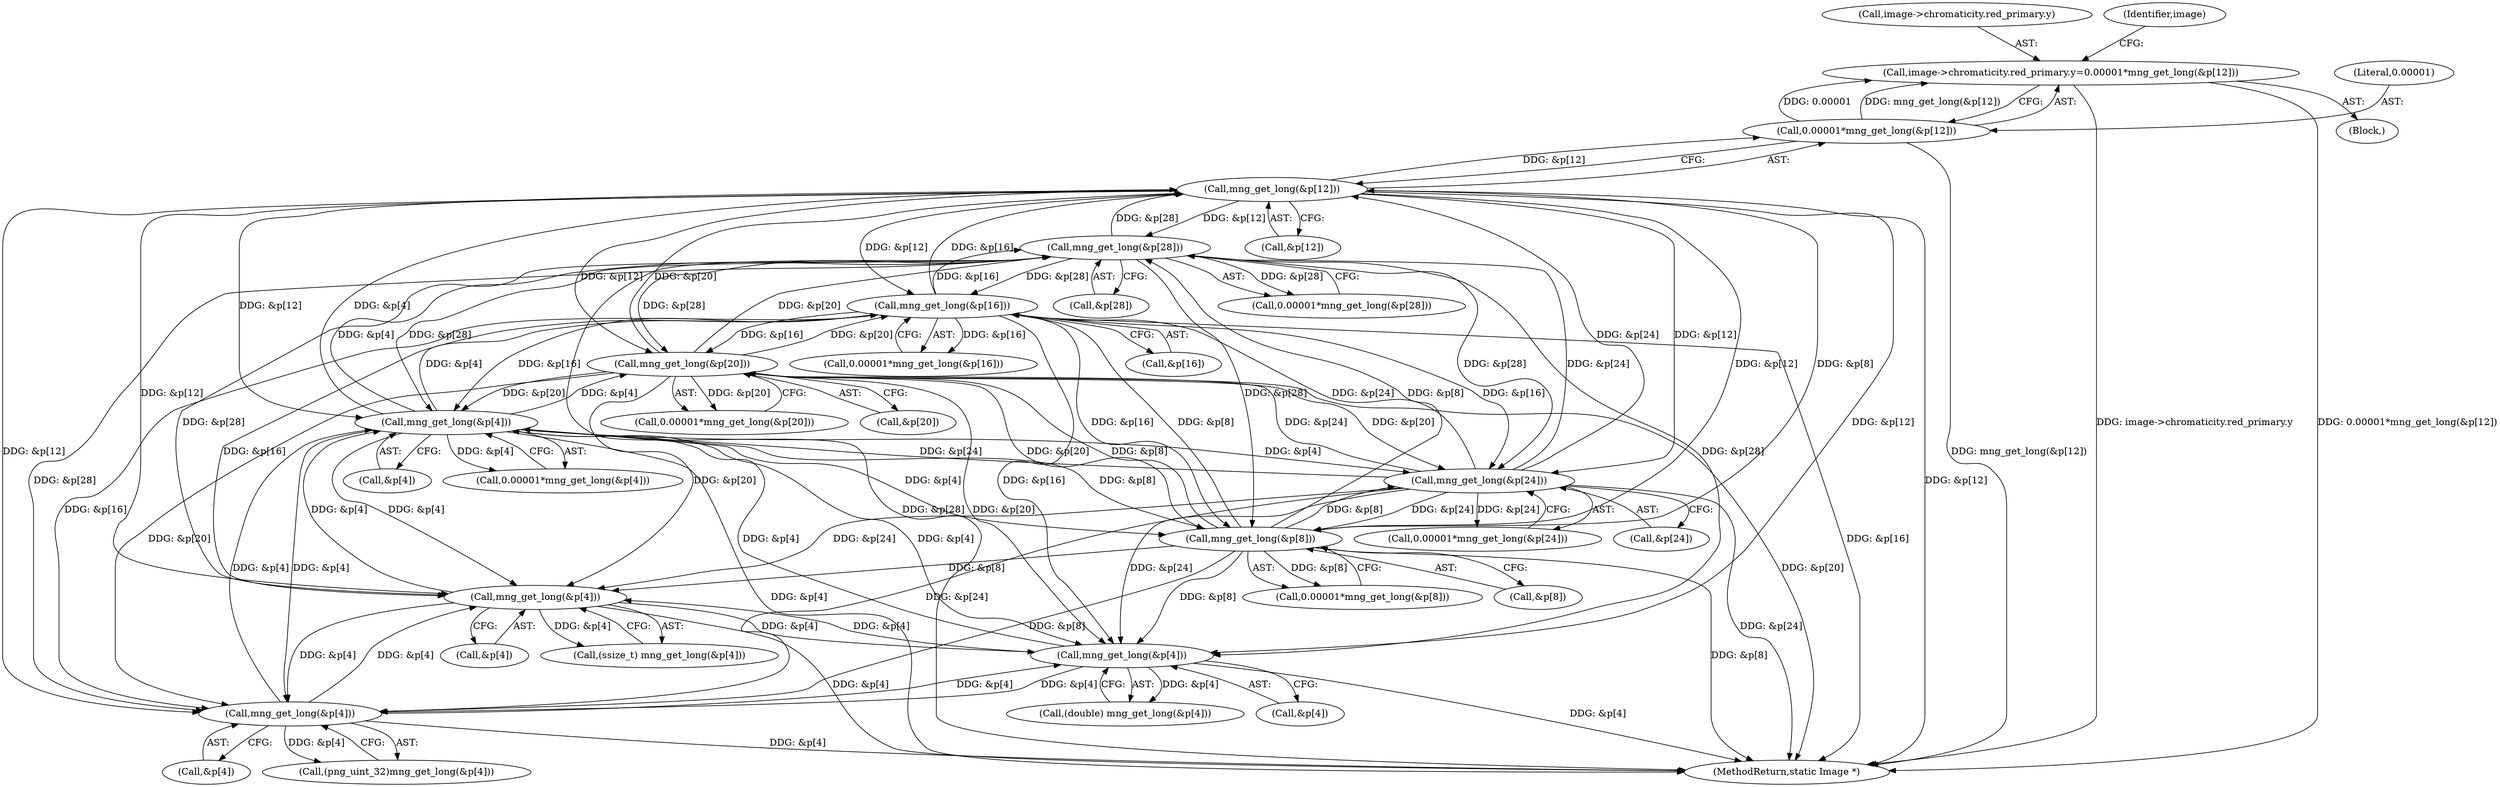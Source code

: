 digraph "0_ImageMagick6_1007b98f8795ad4bea6bc5f68a32d83e982fdae4@pointer" {
"1001317" [label="(Call,image->chromaticity.red_primary.y=0.00001*mng_get_long(&p[12]))"];
"1001325" [label="(Call,0.00001*mng_get_long(&p[12]))"];
"1001327" [label="(Call,mng_get_long(&p[12]))"];
"1001387" [label="(Call,mng_get_long(&p[28]))"];
"1001342" [label="(Call,mng_get_long(&p[16]))"];
"1001357" [label="(Call,mng_get_long(&p[20]))"];
"1001297" [label="(Call,mng_get_long(&p[4]))"];
"1001599" [label="(Call,mng_get_long(&p[4]))"];
"1000462" [label="(Call,mng_get_long(&p[4]))"];
"1001537" [label="(Call,mng_get_long(&p[4]))"];
"1001312" [label="(Call,mng_get_long(&p[8]))"];
"1001372" [label="(Call,mng_get_long(&p[24]))"];
"1001297" [label="(Call,mng_get_long(&p[4]))"];
"1001385" [label="(Call,0.00001*mng_get_long(&p[28]))"];
"1001318" [label="(Call,image->chromaticity.red_primary.y)"];
"1001312" [label="(Call,mng_get_long(&p[8]))"];
"1002336" [label="(MethodReturn,static Image *)"];
"1001599" [label="(Call,mng_get_long(&p[4]))"];
"1001535" [label="(Call,(ssize_t) mng_get_long(&p[4]))"];
"1001313" [label="(Call,&p[8])"];
"1000463" [label="(Call,&p[4])"];
"1001597" [label="(Call,(double) mng_get_long(&p[4]))"];
"1001343" [label="(Call,&p[16])"];
"1000462" [label="(Call,mng_get_long(&p[4]))"];
"1000460" [label="(Call,(png_uint_32)mng_get_long(&p[4]))"];
"1001387" [label="(Call,mng_get_long(&p[28]))"];
"1001537" [label="(Call,mng_get_long(&p[4]))"];
"1001295" [label="(Call,0.00001*mng_get_long(&p[4]))"];
"1001370" [label="(Call,0.00001*mng_get_long(&p[24]))"];
"1001538" [label="(Call,&p[4])"];
"1001310" [label="(Call,0.00001*mng_get_long(&p[8]))"];
"1001340" [label="(Call,0.00001*mng_get_long(&p[16]))"];
"1001342" [label="(Call,mng_get_long(&p[16]))"];
"1001274" [label="(Block,)"];
"1001357" [label="(Call,mng_get_long(&p[20]))"];
"1001298" [label="(Call,&p[4])"];
"1001336" [label="(Identifier,image)"];
"1001328" [label="(Call,&p[12])"];
"1001373" [label="(Call,&p[24])"];
"1001317" [label="(Call,image->chromaticity.red_primary.y=0.00001*mng_get_long(&p[12]))"];
"1001327" [label="(Call,mng_get_long(&p[12]))"];
"1001372" [label="(Call,mng_get_long(&p[24]))"];
"1001388" [label="(Call,&p[28])"];
"1001355" [label="(Call,0.00001*mng_get_long(&p[20]))"];
"1001600" [label="(Call,&p[4])"];
"1001325" [label="(Call,0.00001*mng_get_long(&p[12]))"];
"1001326" [label="(Literal,0.00001)"];
"1001358" [label="(Call,&p[20])"];
"1001317" -> "1001274"  [label="AST: "];
"1001317" -> "1001325"  [label="CFG: "];
"1001318" -> "1001317"  [label="AST: "];
"1001325" -> "1001317"  [label="AST: "];
"1001336" -> "1001317"  [label="CFG: "];
"1001317" -> "1002336"  [label="DDG: image->chromaticity.red_primary.y"];
"1001317" -> "1002336"  [label="DDG: 0.00001*mng_get_long(&p[12])"];
"1001325" -> "1001317"  [label="DDG: 0.00001"];
"1001325" -> "1001317"  [label="DDG: mng_get_long(&p[12])"];
"1001325" -> "1001327"  [label="CFG: "];
"1001326" -> "1001325"  [label="AST: "];
"1001327" -> "1001325"  [label="AST: "];
"1001325" -> "1002336"  [label="DDG: mng_get_long(&p[12])"];
"1001327" -> "1001325"  [label="DDG: &p[12]"];
"1001327" -> "1001328"  [label="CFG: "];
"1001328" -> "1001327"  [label="AST: "];
"1001327" -> "1002336"  [label="DDG: &p[12]"];
"1001327" -> "1000462"  [label="DDG: &p[12]"];
"1001327" -> "1001297"  [label="DDG: &p[12]"];
"1001327" -> "1001312"  [label="DDG: &p[12]"];
"1001387" -> "1001327"  [label="DDG: &p[28]"];
"1001342" -> "1001327"  [label="DDG: &p[16]"];
"1001357" -> "1001327"  [label="DDG: &p[20]"];
"1001297" -> "1001327"  [label="DDG: &p[4]"];
"1001312" -> "1001327"  [label="DDG: &p[8]"];
"1001372" -> "1001327"  [label="DDG: &p[24]"];
"1001327" -> "1001342"  [label="DDG: &p[12]"];
"1001327" -> "1001357"  [label="DDG: &p[12]"];
"1001327" -> "1001372"  [label="DDG: &p[12]"];
"1001327" -> "1001387"  [label="DDG: &p[12]"];
"1001327" -> "1001537"  [label="DDG: &p[12]"];
"1001327" -> "1001599"  [label="DDG: &p[12]"];
"1001387" -> "1001385"  [label="AST: "];
"1001387" -> "1001388"  [label="CFG: "];
"1001388" -> "1001387"  [label="AST: "];
"1001385" -> "1001387"  [label="CFG: "];
"1001387" -> "1002336"  [label="DDG: &p[28]"];
"1001387" -> "1000462"  [label="DDG: &p[28]"];
"1001387" -> "1001297"  [label="DDG: &p[28]"];
"1001387" -> "1001312"  [label="DDG: &p[28]"];
"1001387" -> "1001342"  [label="DDG: &p[28]"];
"1001387" -> "1001357"  [label="DDG: &p[28]"];
"1001387" -> "1001372"  [label="DDG: &p[28]"];
"1001387" -> "1001385"  [label="DDG: &p[28]"];
"1001342" -> "1001387"  [label="DDG: &p[16]"];
"1001357" -> "1001387"  [label="DDG: &p[20]"];
"1001297" -> "1001387"  [label="DDG: &p[4]"];
"1001312" -> "1001387"  [label="DDG: &p[8]"];
"1001372" -> "1001387"  [label="DDG: &p[24]"];
"1001387" -> "1001537"  [label="DDG: &p[28]"];
"1001387" -> "1001599"  [label="DDG: &p[28]"];
"1001342" -> "1001340"  [label="AST: "];
"1001342" -> "1001343"  [label="CFG: "];
"1001343" -> "1001342"  [label="AST: "];
"1001340" -> "1001342"  [label="CFG: "];
"1001342" -> "1002336"  [label="DDG: &p[16]"];
"1001342" -> "1000462"  [label="DDG: &p[16]"];
"1001342" -> "1001297"  [label="DDG: &p[16]"];
"1001342" -> "1001312"  [label="DDG: &p[16]"];
"1001342" -> "1001340"  [label="DDG: &p[16]"];
"1001357" -> "1001342"  [label="DDG: &p[20]"];
"1001297" -> "1001342"  [label="DDG: &p[4]"];
"1001312" -> "1001342"  [label="DDG: &p[8]"];
"1001372" -> "1001342"  [label="DDG: &p[24]"];
"1001342" -> "1001357"  [label="DDG: &p[16]"];
"1001342" -> "1001372"  [label="DDG: &p[16]"];
"1001342" -> "1001537"  [label="DDG: &p[16]"];
"1001342" -> "1001599"  [label="DDG: &p[16]"];
"1001357" -> "1001355"  [label="AST: "];
"1001357" -> "1001358"  [label="CFG: "];
"1001358" -> "1001357"  [label="AST: "];
"1001355" -> "1001357"  [label="CFG: "];
"1001357" -> "1002336"  [label="DDG: &p[20]"];
"1001357" -> "1000462"  [label="DDG: &p[20]"];
"1001357" -> "1001297"  [label="DDG: &p[20]"];
"1001357" -> "1001312"  [label="DDG: &p[20]"];
"1001357" -> "1001355"  [label="DDG: &p[20]"];
"1001297" -> "1001357"  [label="DDG: &p[4]"];
"1001312" -> "1001357"  [label="DDG: &p[8]"];
"1001372" -> "1001357"  [label="DDG: &p[24]"];
"1001357" -> "1001372"  [label="DDG: &p[20]"];
"1001357" -> "1001537"  [label="DDG: &p[20]"];
"1001357" -> "1001599"  [label="DDG: &p[20]"];
"1001297" -> "1001295"  [label="AST: "];
"1001297" -> "1001298"  [label="CFG: "];
"1001298" -> "1001297"  [label="AST: "];
"1001295" -> "1001297"  [label="CFG: "];
"1001297" -> "1002336"  [label="DDG: &p[4]"];
"1001297" -> "1000462"  [label="DDG: &p[4]"];
"1001297" -> "1001295"  [label="DDG: &p[4]"];
"1001599" -> "1001297"  [label="DDG: &p[4]"];
"1000462" -> "1001297"  [label="DDG: &p[4]"];
"1001537" -> "1001297"  [label="DDG: &p[4]"];
"1001312" -> "1001297"  [label="DDG: &p[8]"];
"1001372" -> "1001297"  [label="DDG: &p[24]"];
"1001297" -> "1001312"  [label="DDG: &p[4]"];
"1001297" -> "1001372"  [label="DDG: &p[4]"];
"1001297" -> "1001537"  [label="DDG: &p[4]"];
"1001297" -> "1001599"  [label="DDG: &p[4]"];
"1001599" -> "1001597"  [label="AST: "];
"1001599" -> "1001600"  [label="CFG: "];
"1001600" -> "1001599"  [label="AST: "];
"1001597" -> "1001599"  [label="CFG: "];
"1001599" -> "1002336"  [label="DDG: &p[4]"];
"1001599" -> "1000462"  [label="DDG: &p[4]"];
"1001599" -> "1001537"  [label="DDG: &p[4]"];
"1001599" -> "1001597"  [label="DDG: &p[4]"];
"1000462" -> "1001599"  [label="DDG: &p[4]"];
"1001537" -> "1001599"  [label="DDG: &p[4]"];
"1001312" -> "1001599"  [label="DDG: &p[8]"];
"1001372" -> "1001599"  [label="DDG: &p[24]"];
"1000462" -> "1000460"  [label="AST: "];
"1000462" -> "1000463"  [label="CFG: "];
"1000463" -> "1000462"  [label="AST: "];
"1000460" -> "1000462"  [label="CFG: "];
"1000462" -> "1002336"  [label="DDG: &p[4]"];
"1000462" -> "1000460"  [label="DDG: &p[4]"];
"1001537" -> "1000462"  [label="DDG: &p[4]"];
"1001312" -> "1000462"  [label="DDG: &p[8]"];
"1001372" -> "1000462"  [label="DDG: &p[24]"];
"1000462" -> "1001537"  [label="DDG: &p[4]"];
"1001537" -> "1001535"  [label="AST: "];
"1001537" -> "1001538"  [label="CFG: "];
"1001538" -> "1001537"  [label="AST: "];
"1001535" -> "1001537"  [label="CFG: "];
"1001537" -> "1002336"  [label="DDG: &p[4]"];
"1001537" -> "1001535"  [label="DDG: &p[4]"];
"1001312" -> "1001537"  [label="DDG: &p[8]"];
"1001372" -> "1001537"  [label="DDG: &p[24]"];
"1001312" -> "1001310"  [label="AST: "];
"1001312" -> "1001313"  [label="CFG: "];
"1001313" -> "1001312"  [label="AST: "];
"1001310" -> "1001312"  [label="CFG: "];
"1001312" -> "1002336"  [label="DDG: &p[8]"];
"1001312" -> "1001310"  [label="DDG: &p[8]"];
"1001372" -> "1001312"  [label="DDG: &p[24]"];
"1001312" -> "1001372"  [label="DDG: &p[8]"];
"1001372" -> "1001370"  [label="AST: "];
"1001372" -> "1001373"  [label="CFG: "];
"1001373" -> "1001372"  [label="AST: "];
"1001370" -> "1001372"  [label="CFG: "];
"1001372" -> "1002336"  [label="DDG: &p[24]"];
"1001372" -> "1001370"  [label="DDG: &p[24]"];
}
